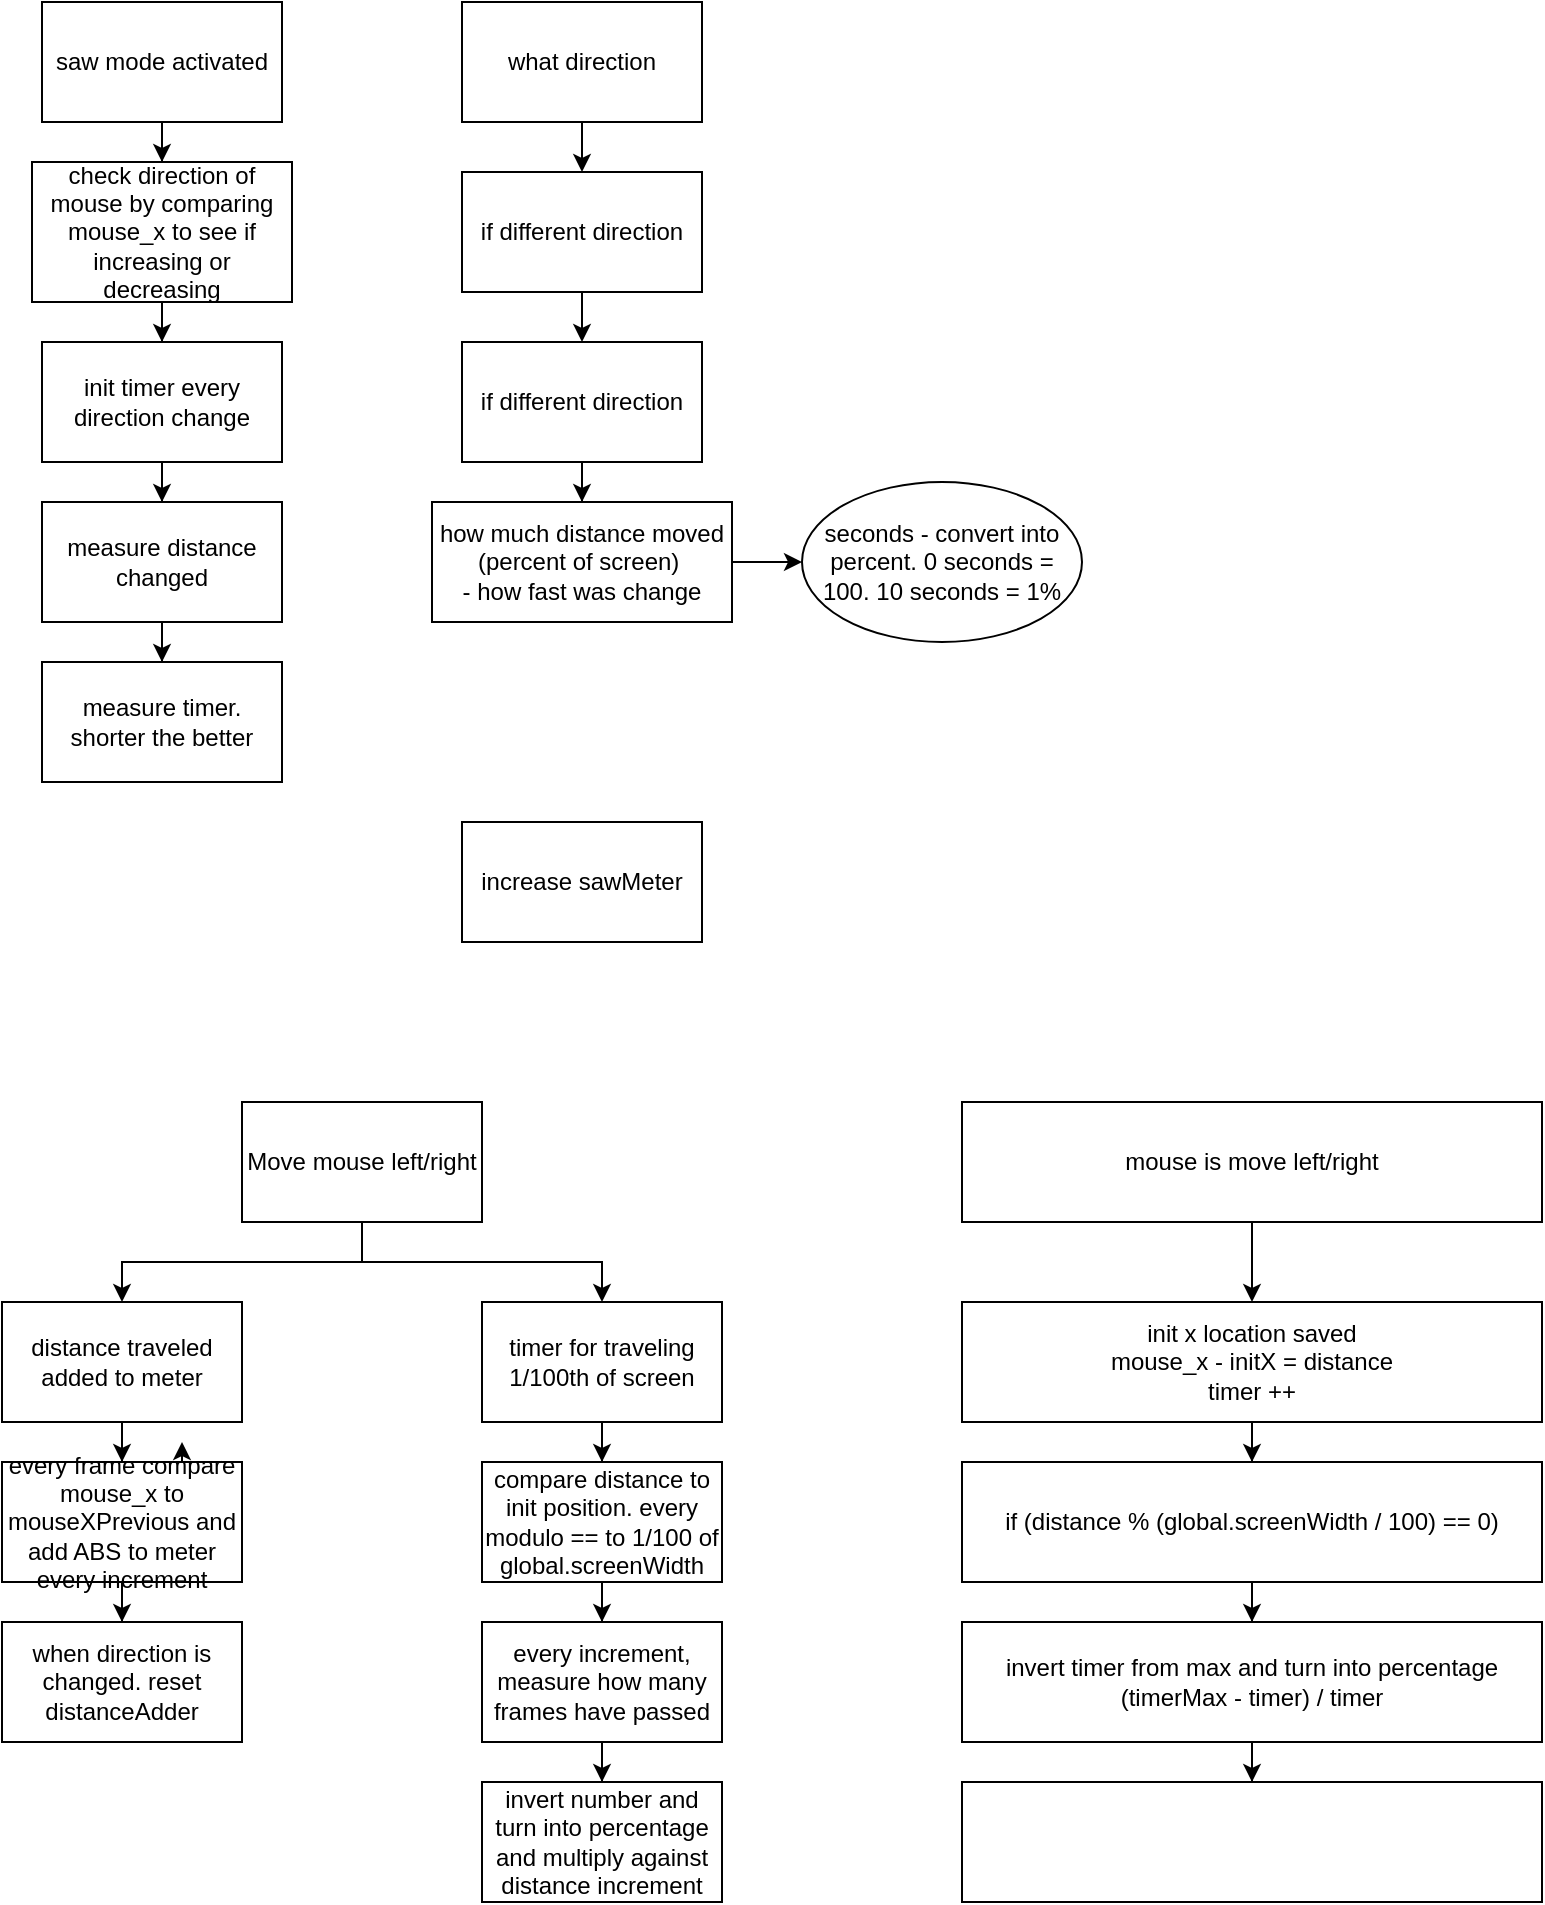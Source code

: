 <mxfile version="15.6.8" type="google"><diagram id="28rdfrwB8Dd9ox9rbrUw" name="Page-1"><mxGraphModel dx="817" dy="776" grid="1" gridSize="10" guides="1" tooltips="1" connect="1" arrows="1" fold="1" page="1" pageScale="1" pageWidth="850" pageHeight="1100" math="0" shadow="0"><root><mxCell id="0"/><mxCell id="1" parent="0"/><mxCell id="ZbenmU9z7yLnIdhKK3Eu-2" style="edgeStyle=orthogonalEdgeStyle;rounded=0;orthogonalLoop=1;jettySize=auto;html=1;entryX=0.5;entryY=0;entryDx=0;entryDy=0;" parent="1" source="ZbenmU9z7yLnIdhKK3Eu-1" target="ZbenmU9z7yLnIdhKK3Eu-3" edge="1"><mxGeometry relative="1" as="geometry"><mxPoint x="280" y="200" as="targetPoint"/></mxGeometry></mxCell><mxCell id="ZbenmU9z7yLnIdhKK3Eu-1" value="saw mode activated" style="rounded=0;whiteSpace=wrap;html=1;" parent="1" vertex="1"><mxGeometry x="220" y="70" width="120" height="60" as="geometry"/></mxCell><mxCell id="ZbenmU9z7yLnIdhKK3Eu-4" style="edgeStyle=orthogonalEdgeStyle;rounded=0;orthogonalLoop=1;jettySize=auto;html=1;" parent="1" source="ZbenmU9z7yLnIdhKK3Eu-3" target="ZbenmU9z7yLnIdhKK3Eu-5" edge="1"><mxGeometry relative="1" as="geometry"><mxPoint x="280" y="260" as="targetPoint"/></mxGeometry></mxCell><mxCell id="ZbenmU9z7yLnIdhKK3Eu-3" value="check direction of mouse by comparing mouse_x to see if increasing or decreasing" style="rounded=0;whiteSpace=wrap;html=1;" parent="1" vertex="1"><mxGeometry x="215" y="150" width="130" height="70" as="geometry"/></mxCell><mxCell id="ZbenmU9z7yLnIdhKK3Eu-7" value="" style="edgeStyle=orthogonalEdgeStyle;rounded=0;orthogonalLoop=1;jettySize=auto;html=1;" parent="1" source="ZbenmU9z7yLnIdhKK3Eu-5" target="ZbenmU9z7yLnIdhKK3Eu-6" edge="1"><mxGeometry relative="1" as="geometry"/></mxCell><mxCell id="ZbenmU9z7yLnIdhKK3Eu-5" value="init timer every direction change" style="rounded=0;whiteSpace=wrap;html=1;" parent="1" vertex="1"><mxGeometry x="220" y="240" width="120" height="60" as="geometry"/></mxCell><mxCell id="ZbenmU9z7yLnIdhKK3Eu-9" value="" style="edgeStyle=orthogonalEdgeStyle;rounded=0;orthogonalLoop=1;jettySize=auto;html=1;" parent="1" source="ZbenmU9z7yLnIdhKK3Eu-6" target="ZbenmU9z7yLnIdhKK3Eu-8" edge="1"><mxGeometry relative="1" as="geometry"/></mxCell><mxCell id="ZbenmU9z7yLnIdhKK3Eu-6" value="measure distance changed" style="rounded=0;whiteSpace=wrap;html=1;" parent="1" vertex="1"><mxGeometry x="220" y="320" width="120" height="60" as="geometry"/></mxCell><mxCell id="ZbenmU9z7yLnIdhKK3Eu-8" value="measure timer. shorter the better" style="rounded=0;whiteSpace=wrap;html=1;" parent="1" vertex="1"><mxGeometry x="220" y="400" width="120" height="60" as="geometry"/></mxCell><mxCell id="V3DvF8YZoxZfL4Na-dhS-3" value="" style="edgeStyle=orthogonalEdgeStyle;rounded=0;orthogonalLoop=1;jettySize=auto;html=1;" parent="1" source="V3DvF8YZoxZfL4Na-dhS-1" target="V3DvF8YZoxZfL4Na-dhS-2" edge="1"><mxGeometry relative="1" as="geometry"/></mxCell><mxCell id="V3DvF8YZoxZfL4Na-dhS-1" value="what direction" style="rounded=0;whiteSpace=wrap;html=1;" parent="1" vertex="1"><mxGeometry x="430" y="70" width="120" height="60" as="geometry"/></mxCell><mxCell id="V3DvF8YZoxZfL4Na-dhS-5" value="" style="edgeStyle=orthogonalEdgeStyle;rounded=0;orthogonalLoop=1;jettySize=auto;html=1;" parent="1" source="V3DvF8YZoxZfL4Na-dhS-2" target="V3DvF8YZoxZfL4Na-dhS-4" edge="1"><mxGeometry relative="1" as="geometry"/></mxCell><mxCell id="V3DvF8YZoxZfL4Na-dhS-2" value="if different direction" style="rounded=0;whiteSpace=wrap;html=1;" parent="1" vertex="1"><mxGeometry x="430" y="155" width="120" height="60" as="geometry"/></mxCell><mxCell id="V3DvF8YZoxZfL4Na-dhS-7" value="" style="edgeStyle=orthogonalEdgeStyle;rounded=0;orthogonalLoop=1;jettySize=auto;html=1;" parent="1" source="V3DvF8YZoxZfL4Na-dhS-4" target="V3DvF8YZoxZfL4Na-dhS-6" edge="1"><mxGeometry relative="1" as="geometry"/></mxCell><mxCell id="V3DvF8YZoxZfL4Na-dhS-4" value="if different direction" style="rounded=0;whiteSpace=wrap;html=1;" parent="1" vertex="1"><mxGeometry x="430" y="240" width="120" height="60" as="geometry"/></mxCell><mxCell id="V3DvF8YZoxZfL4Na-dhS-10" value="" style="edgeStyle=orthogonalEdgeStyle;rounded=0;orthogonalLoop=1;jettySize=auto;html=1;" parent="1" source="V3DvF8YZoxZfL4Na-dhS-6" target="V3DvF8YZoxZfL4Na-dhS-9" edge="1"><mxGeometry relative="1" as="geometry"/></mxCell><mxCell id="V3DvF8YZoxZfL4Na-dhS-6" value="how much distance moved (percent of screen)&amp;nbsp;&lt;br&gt;- how fast was change" style="rounded=0;whiteSpace=wrap;html=1;" parent="1" vertex="1"><mxGeometry x="415" y="320" width="150" height="60" as="geometry"/></mxCell><mxCell id="V3DvF8YZoxZfL4Na-dhS-8" value="increase sawMeter" style="rounded=0;whiteSpace=wrap;html=1;" parent="1" vertex="1"><mxGeometry x="430" y="480" width="120" height="60" as="geometry"/></mxCell><mxCell id="V3DvF8YZoxZfL4Na-dhS-9" value="seconds - convert into percent. 0 seconds = 100. 10 seconds = 1%" style="ellipse;whiteSpace=wrap;html=1;rounded=0;" parent="1" vertex="1"><mxGeometry x="600" y="310" width="140" height="80" as="geometry"/></mxCell><mxCell id="r-dtTU4cE3f44YM1Rgje-3" value="" style="edgeStyle=orthogonalEdgeStyle;rounded=0;orthogonalLoop=1;jettySize=auto;html=1;" edge="1" parent="1" source="r-dtTU4cE3f44YM1Rgje-1" target="r-dtTU4cE3f44YM1Rgje-2"><mxGeometry relative="1" as="geometry"/></mxCell><mxCell id="r-dtTU4cE3f44YM1Rgje-1" value="Move mouse left/right" style="rounded=0;whiteSpace=wrap;html=1;" vertex="1" parent="1"><mxGeometry x="320" y="620" width="120" height="60" as="geometry"/></mxCell><mxCell id="r-dtTU4cE3f44YM1Rgje-5" value="" style="edgeStyle=orthogonalEdgeStyle;rounded=0;orthogonalLoop=1;jettySize=auto;html=1;exitX=0.5;exitY=1;exitDx=0;exitDy=0;" edge="1" parent="1" source="r-dtTU4cE3f44YM1Rgje-1" target="r-dtTU4cE3f44YM1Rgje-4"><mxGeometry relative="1" as="geometry"/></mxCell><mxCell id="r-dtTU4cE3f44YM1Rgje-8" value="" style="edgeStyle=orthogonalEdgeStyle;rounded=0;orthogonalLoop=1;jettySize=auto;html=1;" edge="1" parent="1" source="r-dtTU4cE3f44YM1Rgje-2" target="r-dtTU4cE3f44YM1Rgje-7"><mxGeometry relative="1" as="geometry"/></mxCell><mxCell id="r-dtTU4cE3f44YM1Rgje-2" value="distance traveled added to meter" style="whiteSpace=wrap;html=1;rounded=0;" vertex="1" parent="1"><mxGeometry x="200" y="720" width="120" height="60" as="geometry"/></mxCell><mxCell id="r-dtTU4cE3f44YM1Rgje-13" value="" style="edgeStyle=orthogonalEdgeStyle;rounded=0;orthogonalLoop=1;jettySize=auto;html=1;" edge="1" parent="1" source="r-dtTU4cE3f44YM1Rgje-4" target="r-dtTU4cE3f44YM1Rgje-12"><mxGeometry relative="1" as="geometry"/></mxCell><mxCell id="r-dtTU4cE3f44YM1Rgje-4" value="timer for traveling 1/100th of screen" style="whiteSpace=wrap;html=1;rounded=0;" vertex="1" parent="1"><mxGeometry x="440" y="720" width="120" height="60" as="geometry"/></mxCell><mxCell id="r-dtTU4cE3f44YM1Rgje-10" value="" style="edgeStyle=orthogonalEdgeStyle;rounded=0;orthogonalLoop=1;jettySize=auto;html=1;" edge="1" parent="1" source="r-dtTU4cE3f44YM1Rgje-7" target="r-dtTU4cE3f44YM1Rgje-9"><mxGeometry relative="1" as="geometry"/></mxCell><mxCell id="r-dtTU4cE3f44YM1Rgje-11" style="edgeStyle=orthogonalEdgeStyle;rounded=0;orthogonalLoop=1;jettySize=auto;html=1;exitX=0.75;exitY=0;exitDx=0;exitDy=0;" edge="1" parent="1" source="r-dtTU4cE3f44YM1Rgje-7"><mxGeometry relative="1" as="geometry"><mxPoint x="290" y="790" as="targetPoint"/></mxGeometry></mxCell><mxCell id="r-dtTU4cE3f44YM1Rgje-7" value="every frame compare mouse_x to mouseXPrevious and add ABS to meter every increment" style="whiteSpace=wrap;html=1;rounded=0;" vertex="1" parent="1"><mxGeometry x="200" y="800" width="120" height="60" as="geometry"/></mxCell><mxCell id="r-dtTU4cE3f44YM1Rgje-9" value="when direction is changed. reset distanceAdder" style="whiteSpace=wrap;html=1;rounded=0;" vertex="1" parent="1"><mxGeometry x="200" y="880" width="120" height="60" as="geometry"/></mxCell><mxCell id="r-dtTU4cE3f44YM1Rgje-15" value="" style="edgeStyle=orthogonalEdgeStyle;rounded=0;orthogonalLoop=1;jettySize=auto;html=1;" edge="1" parent="1" source="r-dtTU4cE3f44YM1Rgje-12" target="r-dtTU4cE3f44YM1Rgje-14"><mxGeometry relative="1" as="geometry"/></mxCell><mxCell id="r-dtTU4cE3f44YM1Rgje-12" value="compare distance to init position. every modulo == to 1/100 of global.screenWidth" style="whiteSpace=wrap;html=1;rounded=0;" vertex="1" parent="1"><mxGeometry x="440" y="800" width="120" height="60" as="geometry"/></mxCell><mxCell id="r-dtTU4cE3f44YM1Rgje-17" value="" style="edgeStyle=orthogonalEdgeStyle;rounded=0;orthogonalLoop=1;jettySize=auto;html=1;" edge="1" parent="1" source="r-dtTU4cE3f44YM1Rgje-14" target="r-dtTU4cE3f44YM1Rgje-16"><mxGeometry relative="1" as="geometry"/></mxCell><mxCell id="r-dtTU4cE3f44YM1Rgje-14" value="every increment, measure how many frames have passed" style="whiteSpace=wrap;html=1;rounded=0;" vertex="1" parent="1"><mxGeometry x="440" y="880" width="120" height="60" as="geometry"/></mxCell><mxCell id="r-dtTU4cE3f44YM1Rgje-16" value="invert number and turn into percentage and multiply against distance increment" style="whiteSpace=wrap;html=1;rounded=0;" vertex="1" parent="1"><mxGeometry x="440" y="960" width="120" height="60" as="geometry"/></mxCell><mxCell id="r-dtTU4cE3f44YM1Rgje-20" value="" style="edgeStyle=orthogonalEdgeStyle;rounded=0;orthogonalLoop=1;jettySize=auto;html=1;" edge="1" parent="1" source="r-dtTU4cE3f44YM1Rgje-18" target="r-dtTU4cE3f44YM1Rgje-19"><mxGeometry relative="1" as="geometry"/></mxCell><mxCell id="r-dtTU4cE3f44YM1Rgje-18" value="mouse is move left/right" style="rounded=0;whiteSpace=wrap;html=1;" vertex="1" parent="1"><mxGeometry x="680" y="620" width="290" height="60" as="geometry"/></mxCell><mxCell id="r-dtTU4cE3f44YM1Rgje-22" value="" style="edgeStyle=orthogonalEdgeStyle;rounded=0;orthogonalLoop=1;jettySize=auto;html=1;" edge="1" parent="1" source="r-dtTU4cE3f44YM1Rgje-19" target="r-dtTU4cE3f44YM1Rgje-21"><mxGeometry relative="1" as="geometry"/></mxCell><mxCell id="r-dtTU4cE3f44YM1Rgje-19" value="init x location saved&lt;br&gt;mouse_x - initX = distance&lt;br&gt;timer ++" style="whiteSpace=wrap;html=1;rounded=0;" vertex="1" parent="1"><mxGeometry x="680" y="720" width="290" height="60" as="geometry"/></mxCell><mxCell id="r-dtTU4cE3f44YM1Rgje-24" value="" style="edgeStyle=orthogonalEdgeStyle;rounded=0;orthogonalLoop=1;jettySize=auto;html=1;" edge="1" parent="1" source="r-dtTU4cE3f44YM1Rgje-21" target="r-dtTU4cE3f44YM1Rgje-23"><mxGeometry relative="1" as="geometry"/></mxCell><mxCell id="r-dtTU4cE3f44YM1Rgje-21" value="if (distance % (global.screenWidth / 100) == 0)" style="whiteSpace=wrap;html=1;rounded=0;" vertex="1" parent="1"><mxGeometry x="680" y="800" width="290" height="60" as="geometry"/></mxCell><mxCell id="r-dtTU4cE3f44YM1Rgje-26" value="" style="edgeStyle=orthogonalEdgeStyle;rounded=0;orthogonalLoop=1;jettySize=auto;html=1;" edge="1" parent="1" source="r-dtTU4cE3f44YM1Rgje-23" target="r-dtTU4cE3f44YM1Rgje-25"><mxGeometry relative="1" as="geometry"/></mxCell><mxCell id="r-dtTU4cE3f44YM1Rgje-23" value="invert timer from max and turn into percentage&lt;br&gt;(timerMax - timer) / timer" style="whiteSpace=wrap;html=1;rounded=0;" vertex="1" parent="1"><mxGeometry x="680" y="880" width="290" height="60" as="geometry"/></mxCell><mxCell id="r-dtTU4cE3f44YM1Rgje-25" value="" style="whiteSpace=wrap;html=1;rounded=0;" vertex="1" parent="1"><mxGeometry x="680" y="960" width="290" height="60" as="geometry"/></mxCell></root></mxGraphModel></diagram></mxfile>